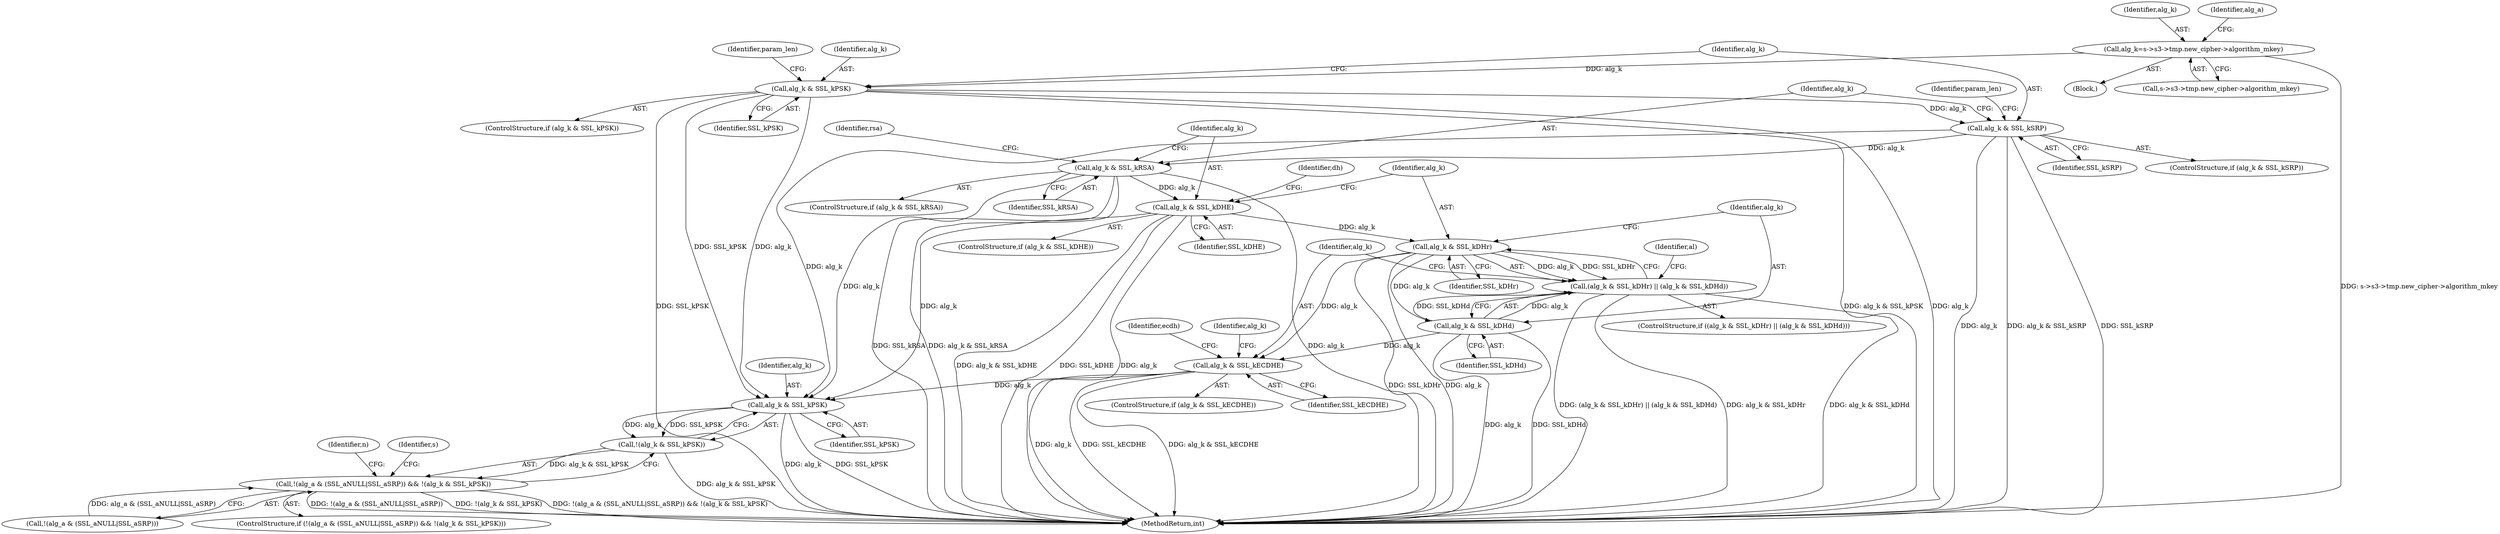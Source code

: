 digraph "1_openssl_b15f8769644b00ef7283521593360b7b2135cb63@del" {
"1000368" [label="(Call,alg_k=s->s3->tmp.new_cipher->algorithm_mkey)"];
"1000397" [label="(Call,alg_k & SSL_kPSK)"];
"1000503" [label="(Call,alg_k & SSL_kSRP)"];
"1000768" [label="(Call,alg_k & SSL_kRSA)"];
"1000924" [label="(Call,alg_k & SSL_kDHE)"];
"1001156" [label="(Call,alg_k & SSL_kDHr)"];
"1001155" [label="(Call,(alg_k & SSL_kDHr) || (alg_k & SSL_kDHd))"];
"1001159" [label="(Call,alg_k & SSL_kDHd)"];
"1001172" [label="(Call,alg_k & SSL_kECDHE)"];
"1001701" [label="(Call,alg_k & SSL_kPSK)"];
"1001700" [label="(Call,!(alg_k & SSL_kPSK))"];
"1001693" [label="(Call,!(alg_a & (SSL_aNULL|SSL_aSRP)) && !(alg_k & SSL_kPSK))"];
"1001703" [label="(Identifier,SSL_kPSK)"];
"1000505" [label="(Identifier,SSL_kSRP)"];
"1000399" [label="(Identifier,SSL_kPSK)"];
"1001764" [label="(MethodReturn,int)"];
"1001181" [label="(Identifier,ecdh)"];
"1000369" [label="(Identifier,alg_k)"];
"1000770" [label="(Identifier,SSL_kRSA)"];
"1000504" [label="(Identifier,alg_k)"];
"1000127" [label="(Block,)"];
"1000370" [label="(Call,s->s3->tmp.new_cipher->algorithm_mkey)"];
"1001172" [label="(Call,alg_k & SSL_kECDHE)"];
"1001157" [label="(Identifier,alg_k)"];
"1001160" [label="(Identifier,alg_k)"];
"1000931" [label="(Identifier,dh)"];
"1000396" [label="(ControlStructure,if (alg_k & SSL_kPSK))"];
"1001694" [label="(Call,!(alg_a & (SSL_aNULL|SSL_aSRP)))"];
"1000923" [label="(ControlStructure,if (alg_k & SSL_kDHE))"];
"1001700" [label="(Call,!(alg_k & SSL_kPSK))"];
"1001702" [label="(Identifier,alg_k)"];
"1001155" [label="(Call,(alg_k & SSL_kDHr) || (alg_k & SSL_kDHd))"];
"1001701" [label="(Call,alg_k & SSL_kPSK)"];
"1000403" [label="(Identifier,param_len)"];
"1001707" [label="(Identifier,s)"];
"1001156" [label="(Call,alg_k & SSL_kDHr)"];
"1001154" [label="(ControlStructure,if ((alg_k & SSL_kDHr) || (alg_k & SSL_kDHd)))"];
"1000508" [label="(Identifier,param_len)"];
"1001158" [label="(Identifier,SSL_kDHr)"];
"1000924" [label="(Call,alg_k & SSL_kDHE)"];
"1000925" [label="(Identifier,alg_k)"];
"1001171" [label="(ControlStructure,if (alg_k & SSL_kECDHE))"];
"1001161" [label="(Identifier,SSL_kDHd)"];
"1000380" [label="(Identifier,alg_a)"];
"1001693" [label="(Call,!(alg_a & (SSL_aNULL|SSL_aSRP)) && !(alg_k & SSL_kPSK))"];
"1000397" [label="(Call,alg_k & SSL_kPSK)"];
"1001173" [label="(Identifier,alg_k)"];
"1000926" [label="(Identifier,SSL_kDHE)"];
"1000775" [label="(Identifier,rsa)"];
"1000769" [label="(Identifier,alg_k)"];
"1001406" [label="(Identifier,alg_k)"];
"1001164" [label="(Identifier,al)"];
"1001714" [label="(Identifier,n)"];
"1000398" [label="(Identifier,alg_k)"];
"1000767" [label="(ControlStructure,if (alg_k & SSL_kRSA))"];
"1001174" [label="(Identifier,SSL_kECDHE)"];
"1001159" [label="(Call,alg_k & SSL_kDHd)"];
"1000768" [label="(Call,alg_k & SSL_kRSA)"];
"1000368" [label="(Call,alg_k=s->s3->tmp.new_cipher->algorithm_mkey)"];
"1000503" [label="(Call,alg_k & SSL_kSRP)"];
"1001692" [label="(ControlStructure,if (!(alg_a & (SSL_aNULL|SSL_aSRP)) && !(alg_k & SSL_kPSK)))"];
"1000502" [label="(ControlStructure,if (alg_k & SSL_kSRP))"];
"1000368" -> "1000127"  [label="AST: "];
"1000368" -> "1000370"  [label="CFG: "];
"1000369" -> "1000368"  [label="AST: "];
"1000370" -> "1000368"  [label="AST: "];
"1000380" -> "1000368"  [label="CFG: "];
"1000368" -> "1001764"  [label="DDG: s->s3->tmp.new_cipher->algorithm_mkey"];
"1000368" -> "1000397"  [label="DDG: alg_k"];
"1000397" -> "1000396"  [label="AST: "];
"1000397" -> "1000399"  [label="CFG: "];
"1000398" -> "1000397"  [label="AST: "];
"1000399" -> "1000397"  [label="AST: "];
"1000403" -> "1000397"  [label="CFG: "];
"1000504" -> "1000397"  [label="CFG: "];
"1000397" -> "1001764"  [label="DDG: alg_k & SSL_kPSK"];
"1000397" -> "1001764"  [label="DDG: alg_k"];
"1000397" -> "1001764"  [label="DDG: SSL_kPSK"];
"1000397" -> "1000503"  [label="DDG: alg_k"];
"1000397" -> "1001701"  [label="DDG: alg_k"];
"1000397" -> "1001701"  [label="DDG: SSL_kPSK"];
"1000503" -> "1000502"  [label="AST: "];
"1000503" -> "1000505"  [label="CFG: "];
"1000504" -> "1000503"  [label="AST: "];
"1000505" -> "1000503"  [label="AST: "];
"1000508" -> "1000503"  [label="CFG: "];
"1000769" -> "1000503"  [label="CFG: "];
"1000503" -> "1001764"  [label="DDG: alg_k & SSL_kSRP"];
"1000503" -> "1001764"  [label="DDG: SSL_kSRP"];
"1000503" -> "1001764"  [label="DDG: alg_k"];
"1000503" -> "1000768"  [label="DDG: alg_k"];
"1000503" -> "1001701"  [label="DDG: alg_k"];
"1000768" -> "1000767"  [label="AST: "];
"1000768" -> "1000770"  [label="CFG: "];
"1000769" -> "1000768"  [label="AST: "];
"1000770" -> "1000768"  [label="AST: "];
"1000775" -> "1000768"  [label="CFG: "];
"1000925" -> "1000768"  [label="CFG: "];
"1000768" -> "1001764"  [label="DDG: alg_k"];
"1000768" -> "1001764"  [label="DDG: SSL_kRSA"];
"1000768" -> "1001764"  [label="DDG: alg_k & SSL_kRSA"];
"1000768" -> "1000924"  [label="DDG: alg_k"];
"1000768" -> "1001701"  [label="DDG: alg_k"];
"1000924" -> "1000923"  [label="AST: "];
"1000924" -> "1000926"  [label="CFG: "];
"1000925" -> "1000924"  [label="AST: "];
"1000926" -> "1000924"  [label="AST: "];
"1000931" -> "1000924"  [label="CFG: "];
"1001157" -> "1000924"  [label="CFG: "];
"1000924" -> "1001764"  [label="DDG: SSL_kDHE"];
"1000924" -> "1001764"  [label="DDG: alg_k"];
"1000924" -> "1001764"  [label="DDG: alg_k & SSL_kDHE"];
"1000924" -> "1001156"  [label="DDG: alg_k"];
"1000924" -> "1001701"  [label="DDG: alg_k"];
"1001156" -> "1001155"  [label="AST: "];
"1001156" -> "1001158"  [label="CFG: "];
"1001157" -> "1001156"  [label="AST: "];
"1001158" -> "1001156"  [label="AST: "];
"1001160" -> "1001156"  [label="CFG: "];
"1001155" -> "1001156"  [label="CFG: "];
"1001156" -> "1001764"  [label="DDG: SSL_kDHr"];
"1001156" -> "1001764"  [label="DDG: alg_k"];
"1001156" -> "1001155"  [label="DDG: alg_k"];
"1001156" -> "1001155"  [label="DDG: SSL_kDHr"];
"1001156" -> "1001159"  [label="DDG: alg_k"];
"1001156" -> "1001172"  [label="DDG: alg_k"];
"1001155" -> "1001154"  [label="AST: "];
"1001155" -> "1001159"  [label="CFG: "];
"1001159" -> "1001155"  [label="AST: "];
"1001164" -> "1001155"  [label="CFG: "];
"1001173" -> "1001155"  [label="CFG: "];
"1001155" -> "1001764"  [label="DDG: (alg_k & SSL_kDHr) || (alg_k & SSL_kDHd)"];
"1001155" -> "1001764"  [label="DDG: alg_k & SSL_kDHr"];
"1001155" -> "1001764"  [label="DDG: alg_k & SSL_kDHd"];
"1001159" -> "1001155"  [label="DDG: alg_k"];
"1001159" -> "1001155"  [label="DDG: SSL_kDHd"];
"1001159" -> "1001161"  [label="CFG: "];
"1001160" -> "1001159"  [label="AST: "];
"1001161" -> "1001159"  [label="AST: "];
"1001159" -> "1001764"  [label="DDG: alg_k"];
"1001159" -> "1001764"  [label="DDG: SSL_kDHd"];
"1001159" -> "1001172"  [label="DDG: alg_k"];
"1001172" -> "1001171"  [label="AST: "];
"1001172" -> "1001174"  [label="CFG: "];
"1001173" -> "1001172"  [label="AST: "];
"1001174" -> "1001172"  [label="AST: "];
"1001181" -> "1001172"  [label="CFG: "];
"1001406" -> "1001172"  [label="CFG: "];
"1001172" -> "1001764"  [label="DDG: alg_k & SSL_kECDHE"];
"1001172" -> "1001764"  [label="DDG: alg_k"];
"1001172" -> "1001764"  [label="DDG: SSL_kECDHE"];
"1001172" -> "1001701"  [label="DDG: alg_k"];
"1001701" -> "1001700"  [label="AST: "];
"1001701" -> "1001703"  [label="CFG: "];
"1001702" -> "1001701"  [label="AST: "];
"1001703" -> "1001701"  [label="AST: "];
"1001700" -> "1001701"  [label="CFG: "];
"1001701" -> "1001764"  [label="DDG: alg_k"];
"1001701" -> "1001764"  [label="DDG: SSL_kPSK"];
"1001701" -> "1001700"  [label="DDG: alg_k"];
"1001701" -> "1001700"  [label="DDG: SSL_kPSK"];
"1001700" -> "1001693"  [label="AST: "];
"1001693" -> "1001700"  [label="CFG: "];
"1001700" -> "1001764"  [label="DDG: alg_k & SSL_kPSK"];
"1001700" -> "1001693"  [label="DDG: alg_k & SSL_kPSK"];
"1001693" -> "1001692"  [label="AST: "];
"1001693" -> "1001694"  [label="CFG: "];
"1001694" -> "1001693"  [label="AST: "];
"1001707" -> "1001693"  [label="CFG: "];
"1001714" -> "1001693"  [label="CFG: "];
"1001693" -> "1001764"  [label="DDG: !(alg_k & SSL_kPSK)"];
"1001693" -> "1001764"  [label="DDG: !(alg_a & (SSL_aNULL|SSL_aSRP)) && !(alg_k & SSL_kPSK)"];
"1001693" -> "1001764"  [label="DDG: !(alg_a & (SSL_aNULL|SSL_aSRP))"];
"1001694" -> "1001693"  [label="DDG: alg_a & (SSL_aNULL|SSL_aSRP)"];
}
